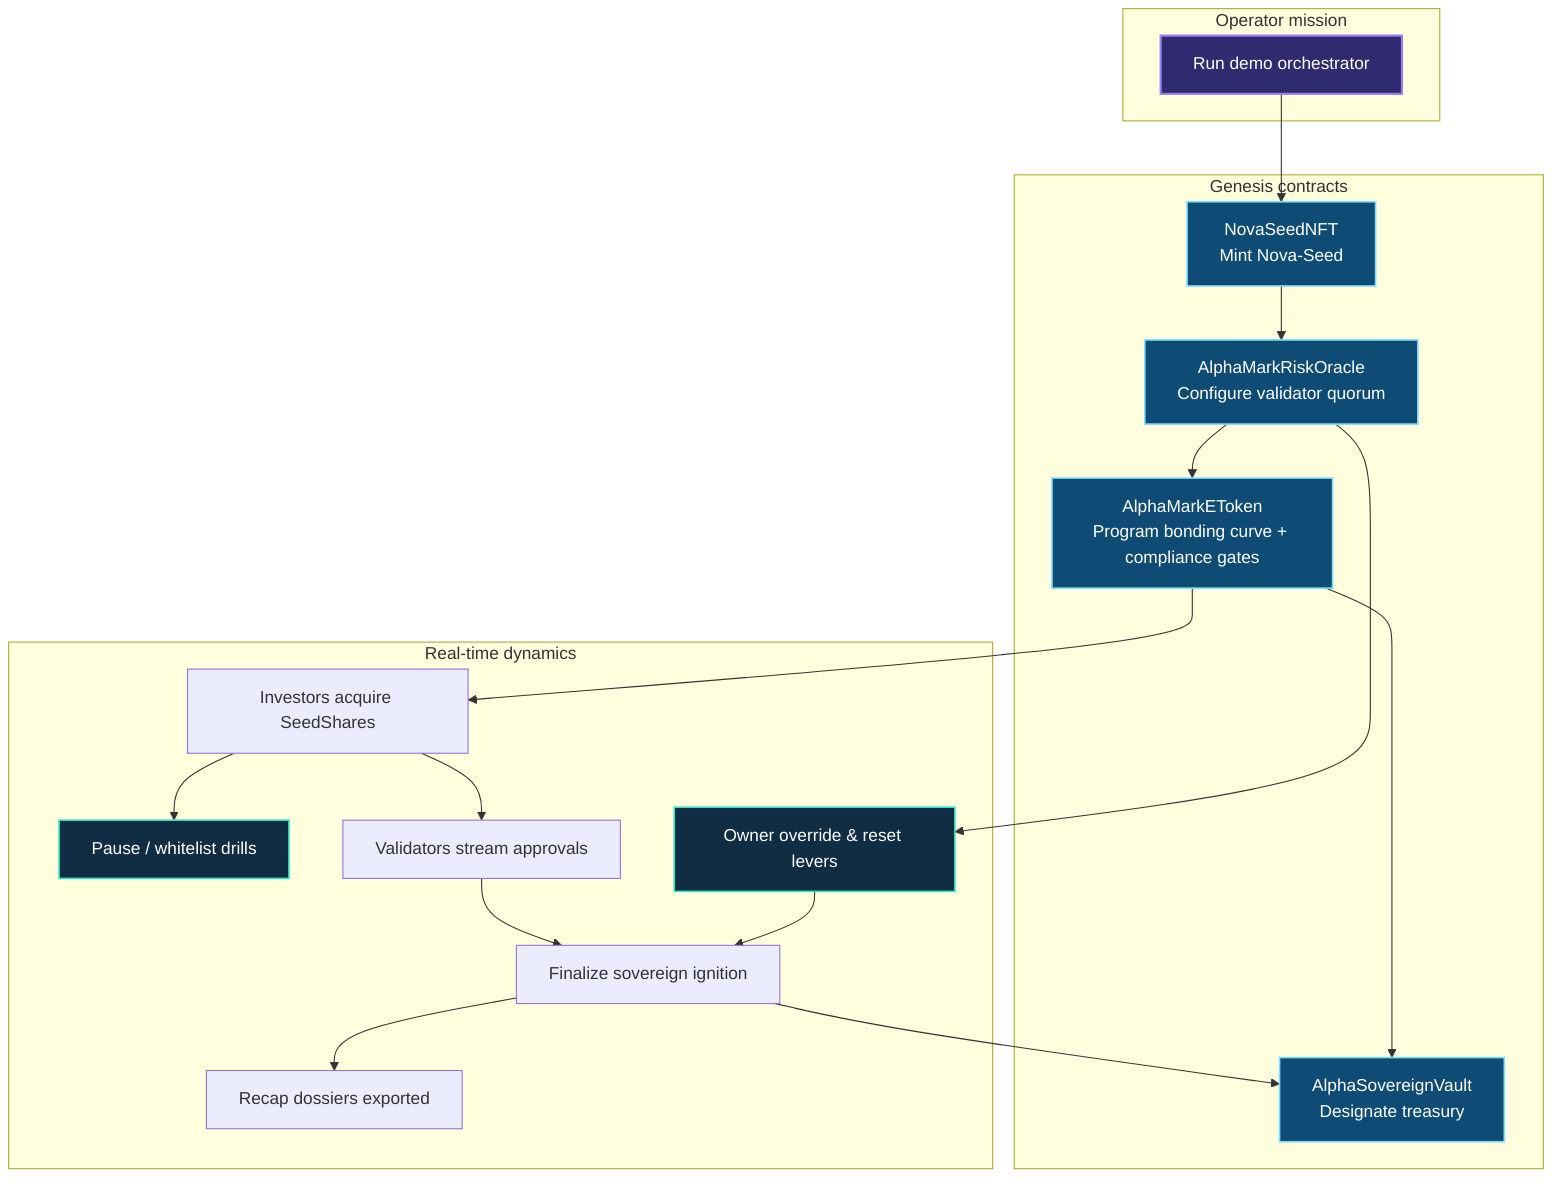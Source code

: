 flowchart TD
    classDef operator fill:#302B70,stroke:#9A7FF2,color:#fff,stroke-width:2px;
    classDef contract fill:#0F4C75,stroke:#7FDBFF,color:#FFFFFF,stroke-width:1.5px;
    classDef safeguard fill:#102D44,stroke:#32E0C4,color:#FFFFFF,stroke-width:1.5px;

    subgraph Operator[Operator mission]
        Start[Run demo orchestrator]
    end

    subgraph Genesis[Genesis contracts]
        Seed[NovaSeedNFT\nMint Nova-Seed]
        Oracle[AlphaMarkRiskOracle\nConfigure validator quorum]
        Curve[AlphaMarkEToken\nProgram bonding curve + compliance gates]
        Vault[AlphaSovereignVault\nDesignate treasury]
    end

    subgraph Dynamics[Real-time dynamics]
        Investors[Investors acquire SeedShares]
        Pause[Pause / whitelist drills]
        Validators[Validators stream approvals]
        Override[Owner override & reset levers]
        Finalize[Finalize sovereign ignition]
        Recap[Recap dossiers exported]
    end

    Start --> Seed --> Oracle --> Curve --> Vault
    Curve --> Investors --> Validators --> Finalize --> Recap
    Investors --> Pause
    Oracle --> Override
    Override --> Finalize
    Finalize --> Vault

    class Start operator
    class Seed,Oracle,Curve,Vault contract
    class Pause,Override safeguard